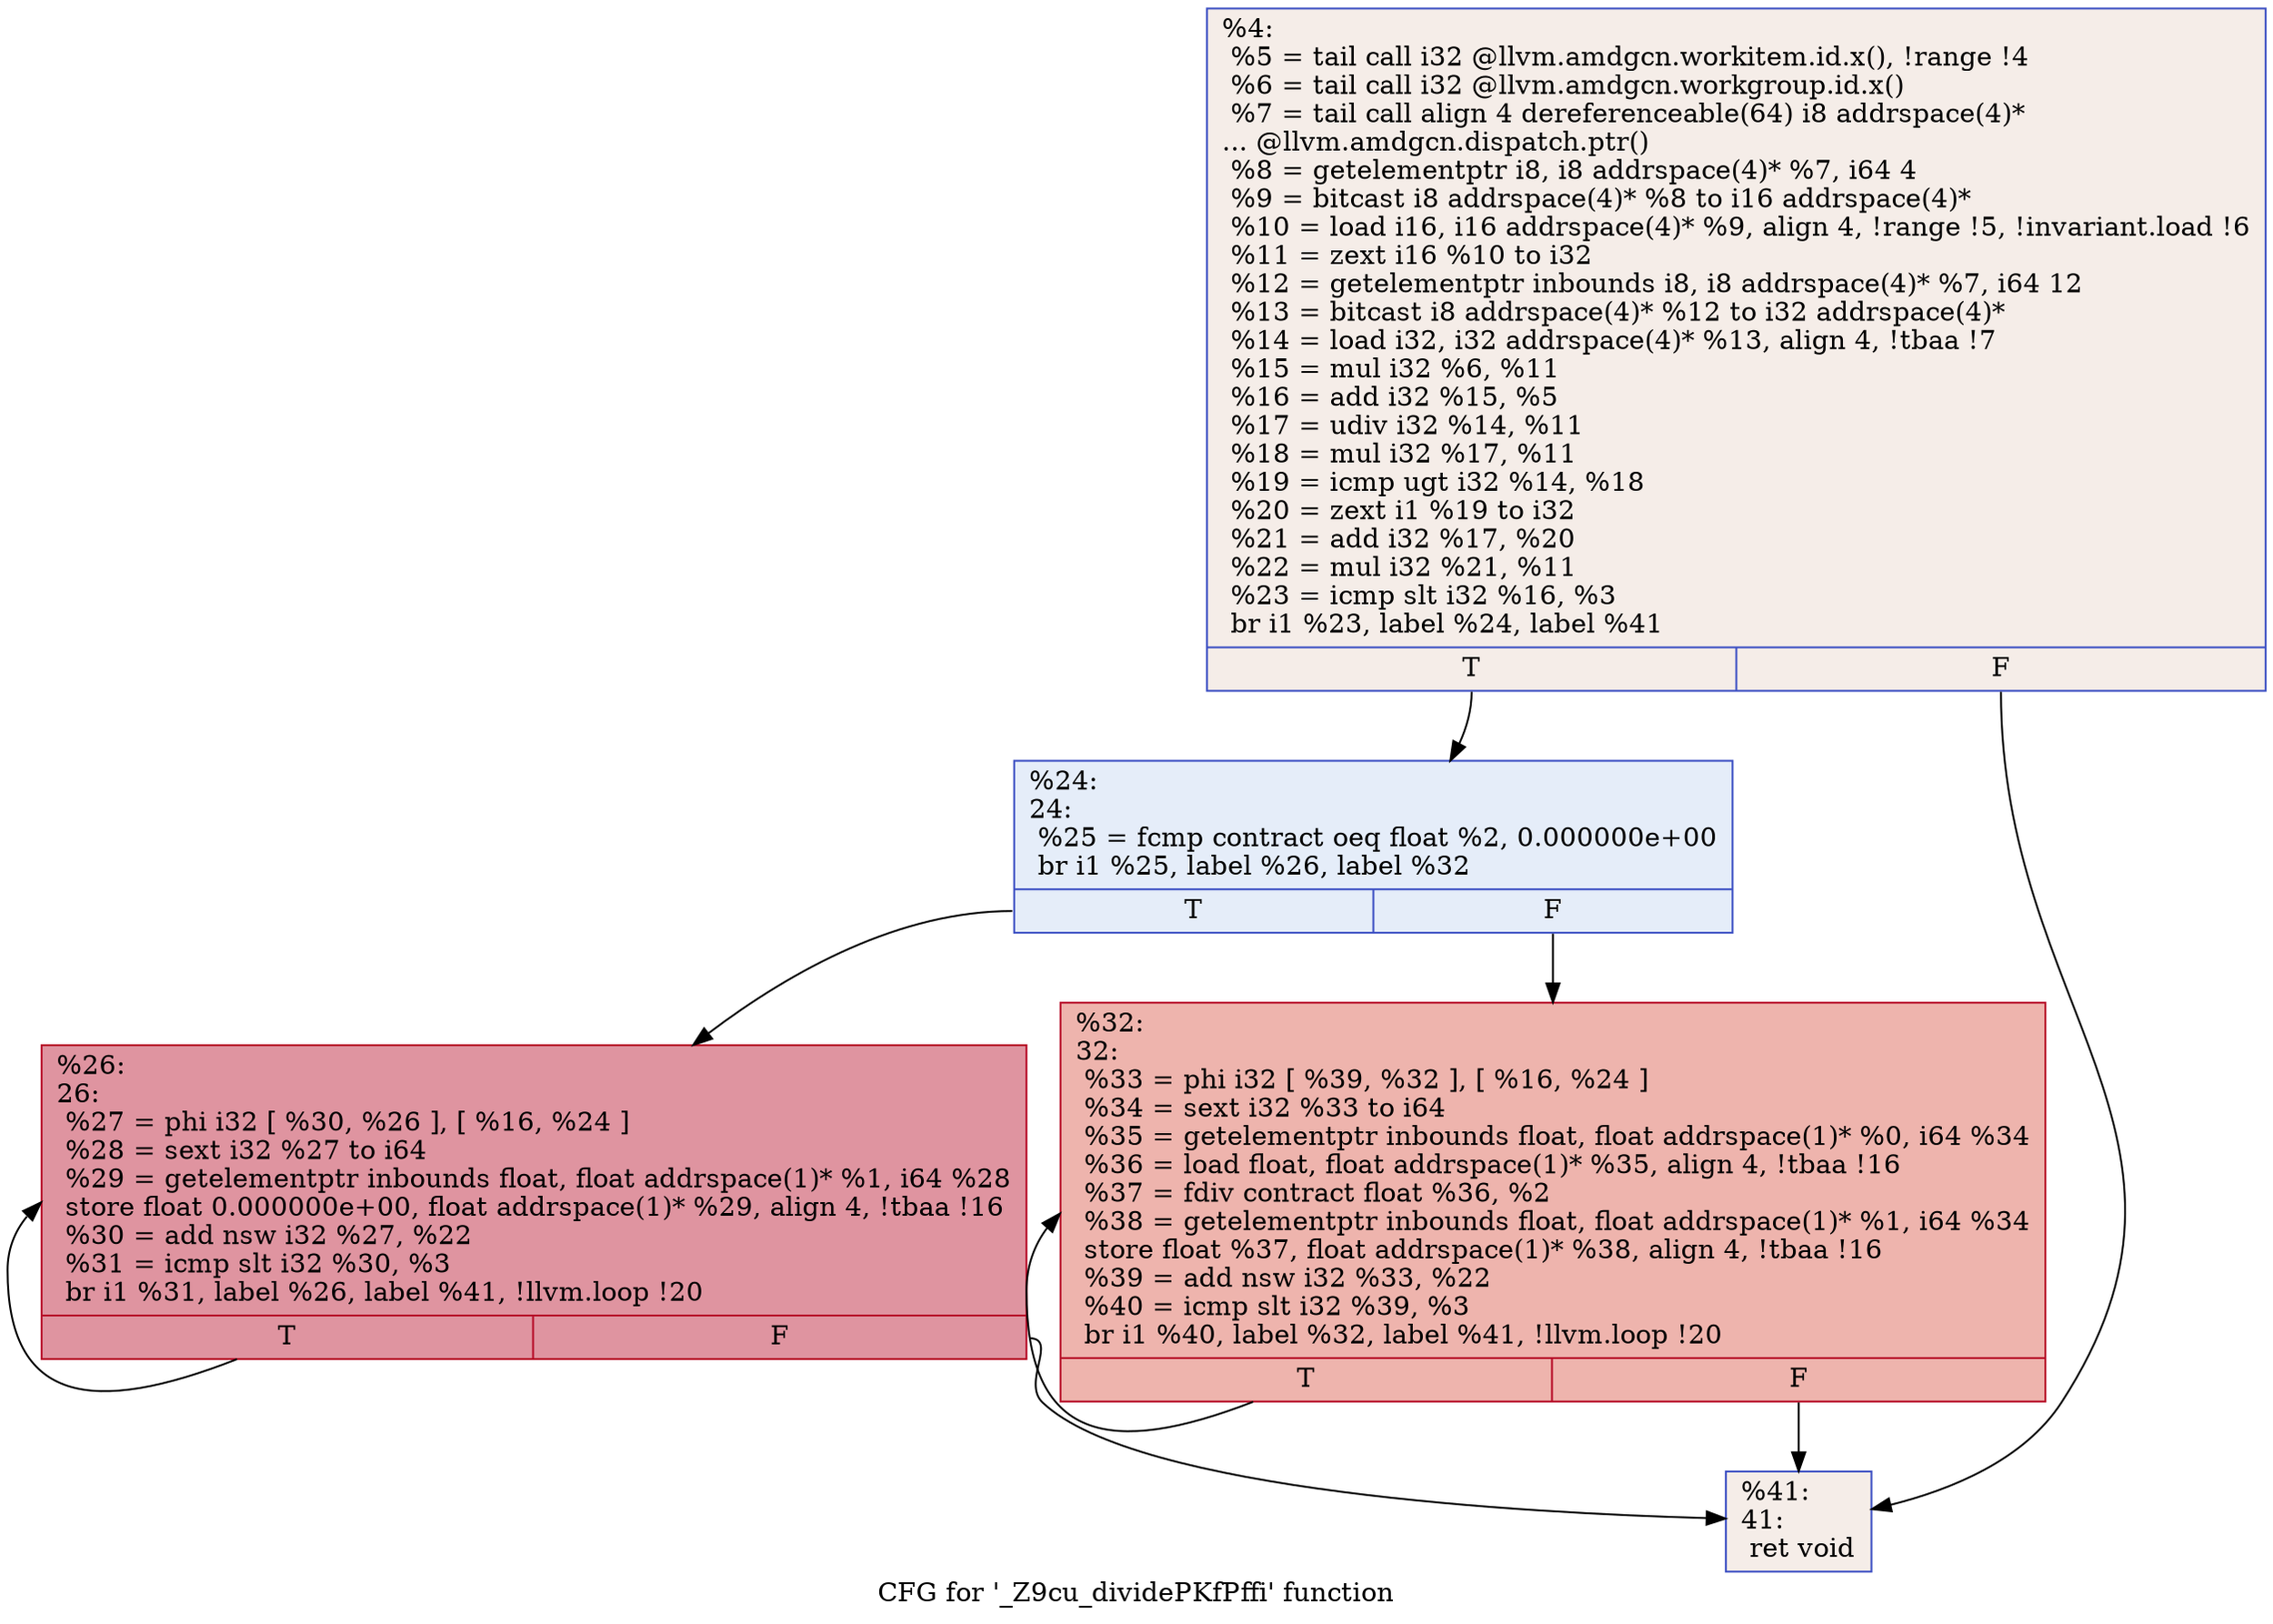 digraph "CFG for '_Z9cu_dividePKfPffi' function" {
	label="CFG for '_Z9cu_dividePKfPffi' function";

	Node0x454c640 [shape=record,color="#3d50c3ff", style=filled, fillcolor="#e8d6cc70",label="{%4:\l  %5 = tail call i32 @llvm.amdgcn.workitem.id.x(), !range !4\l  %6 = tail call i32 @llvm.amdgcn.workgroup.id.x()\l  %7 = tail call align 4 dereferenceable(64) i8 addrspace(4)*\l... @llvm.amdgcn.dispatch.ptr()\l  %8 = getelementptr i8, i8 addrspace(4)* %7, i64 4\l  %9 = bitcast i8 addrspace(4)* %8 to i16 addrspace(4)*\l  %10 = load i16, i16 addrspace(4)* %9, align 4, !range !5, !invariant.load !6\l  %11 = zext i16 %10 to i32\l  %12 = getelementptr inbounds i8, i8 addrspace(4)* %7, i64 12\l  %13 = bitcast i8 addrspace(4)* %12 to i32 addrspace(4)*\l  %14 = load i32, i32 addrspace(4)* %13, align 4, !tbaa !7\l  %15 = mul i32 %6, %11\l  %16 = add i32 %15, %5\l  %17 = udiv i32 %14, %11\l  %18 = mul i32 %17, %11\l  %19 = icmp ugt i32 %14, %18\l  %20 = zext i1 %19 to i32\l  %21 = add i32 %17, %20\l  %22 = mul i32 %21, %11\l  %23 = icmp slt i32 %16, %3\l  br i1 %23, label %24, label %41\l|{<s0>T|<s1>F}}"];
	Node0x454c640:s0 -> Node0x454c690;
	Node0x454c640:s1 -> Node0x454ec80;
	Node0x454c690 [shape=record,color="#3d50c3ff", style=filled, fillcolor="#c5d6f270",label="{%24:\l24:                                               \l  %25 = fcmp contract oeq float %2, 0.000000e+00\l  br i1 %25, label %26, label %32\l|{<s0>T|<s1>F}}"];
	Node0x454c690:s0 -> Node0x454f860;
	Node0x454c690:s1 -> Node0x454f8f0;
	Node0x454f860 [shape=record,color="#b70d28ff", style=filled, fillcolor="#b70d2870",label="{%26:\l26:                                               \l  %27 = phi i32 [ %30, %26 ], [ %16, %24 ]\l  %28 = sext i32 %27 to i64\l  %29 = getelementptr inbounds float, float addrspace(1)* %1, i64 %28\l  store float 0.000000e+00, float addrspace(1)* %29, align 4, !tbaa !16\l  %30 = add nsw i32 %27, %22\l  %31 = icmp slt i32 %30, %3\l  br i1 %31, label %26, label %41, !llvm.loop !20\l|{<s0>T|<s1>F}}"];
	Node0x454f860:s0 -> Node0x454f860;
	Node0x454f860:s1 -> Node0x454ec80;
	Node0x454f8f0 [shape=record,color="#b70d28ff", style=filled, fillcolor="#d8564670",label="{%32:\l32:                                               \l  %33 = phi i32 [ %39, %32 ], [ %16, %24 ]\l  %34 = sext i32 %33 to i64\l  %35 = getelementptr inbounds float, float addrspace(1)* %0, i64 %34\l  %36 = load float, float addrspace(1)* %35, align 4, !tbaa !16\l  %37 = fdiv contract float %36, %2\l  %38 = getelementptr inbounds float, float addrspace(1)* %1, i64 %34\l  store float %37, float addrspace(1)* %38, align 4, !tbaa !16\l  %39 = add nsw i32 %33, %22\l  %40 = icmp slt i32 %39, %3\l  br i1 %40, label %32, label %41, !llvm.loop !20\l|{<s0>T|<s1>F}}"];
	Node0x454f8f0:s0 -> Node0x454f8f0;
	Node0x454f8f0:s1 -> Node0x454ec80;
	Node0x454ec80 [shape=record,color="#3d50c3ff", style=filled, fillcolor="#e8d6cc70",label="{%41:\l41:                                               \l  ret void\l}"];
}
